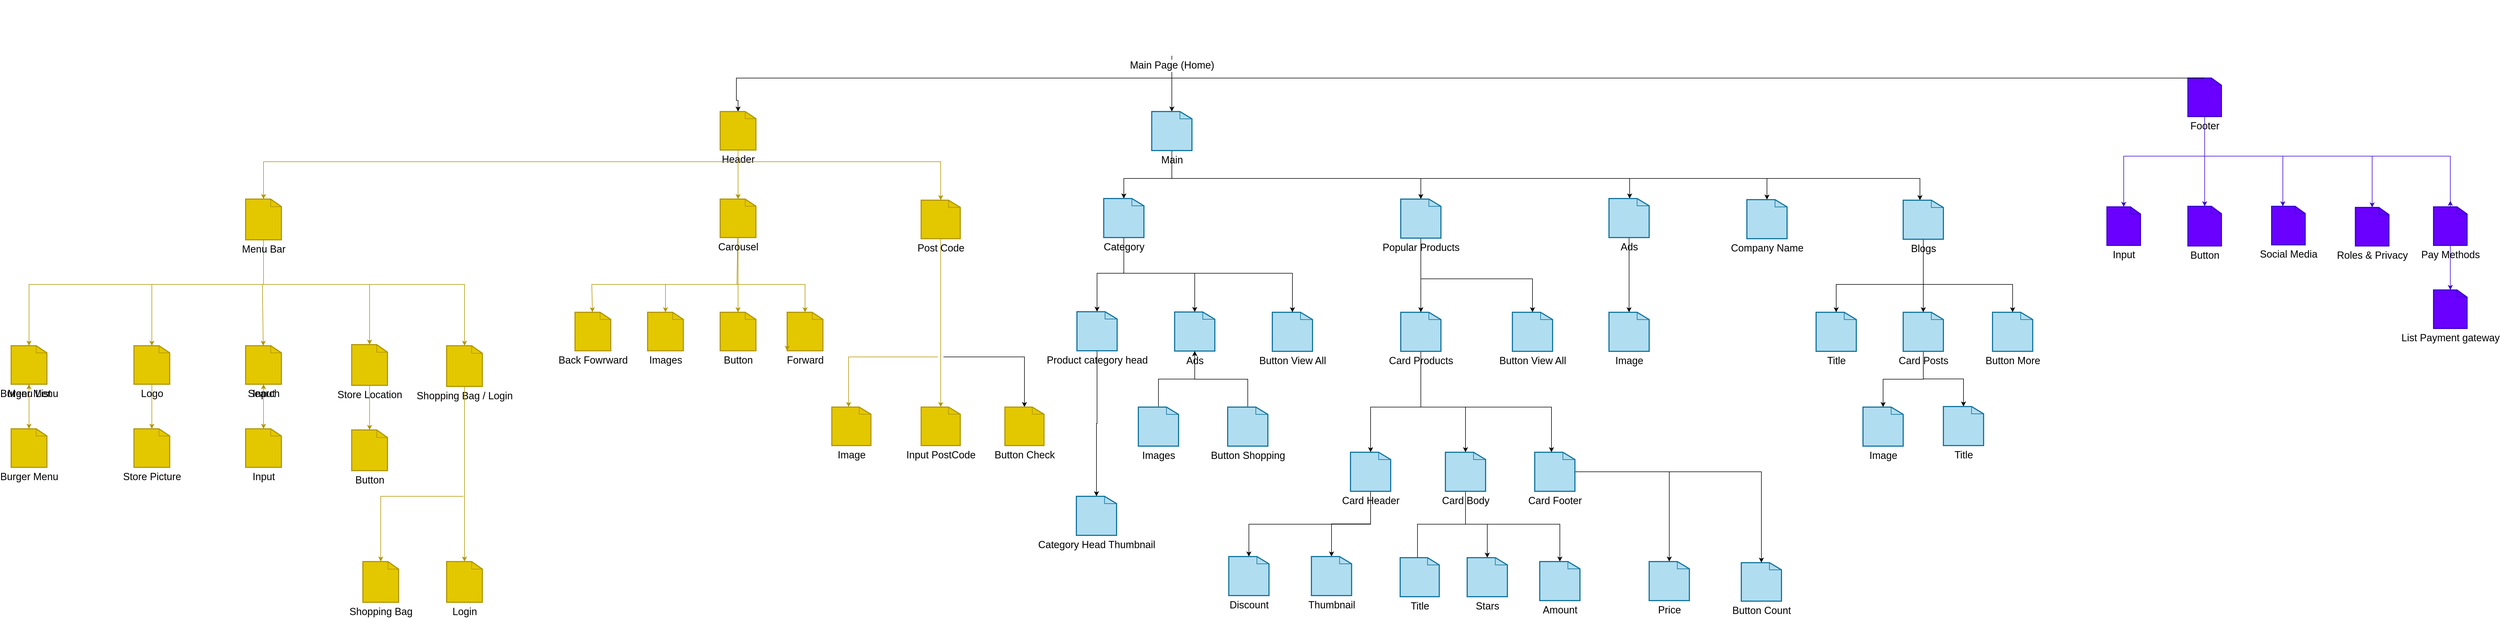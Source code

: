 <mxfile version="16.5.3" type="device"><diagram id="0yrZkCy-6MSfdoRF5wFD" name="Page-1"><mxGraphModel dx="3537" dy="2110" grid="1" gridSize="10" guides="1" tooltips="1" connect="1" arrows="1" fold="1" page="1" pageScale="1" pageWidth="850" pageHeight="1100" math="0" shadow="0"><root><mxCell id="0"/><mxCell id="1" parent="0"/><mxCell id="OJSfOn24-1l1J_j65oB--7" style="edgeStyle=orthogonalEdgeStyle;rounded=0;orthogonalLoop=1;jettySize=auto;html=1;fontSize=18;entryX=0.5;entryY=0;entryDx=0;entryDy=0;entryPerimeter=0;fontColor=#000000;" parent="1" source="OJSfOn24-1l1J_j65oB--2" target="OJSfOn24-1l1J_j65oB--8" edge="1"><mxGeometry relative="1" as="geometry"><mxPoint x="-240" y="-900" as="targetPoint"/><Array as="points"><mxPoint x="420" y="-940"/><mxPoint x="-360" y="-940"/><mxPoint x="-360" y="-900"/></Array></mxGeometry></mxCell><mxCell id="OJSfOn24-1l1J_j65oB--2" value="Main Page (Home)" style="shape=image;html=1;verticalAlign=top;verticalLabelPosition=bottom;labelBackgroundColor=#ffffff;imageAspect=0;aspect=fixed;image=https://cdn0.iconfinder.com/data/icons/google-material-design-3-0/48/ic_store_48px-128.png;fontSize=18;fontColor=#000000;" parent="1" vertex="1"><mxGeometry x="370" y="-1080" width="100" height="100" as="geometry"/></mxCell><mxCell id="OJSfOn24-1l1J_j65oB--66" value="" style="edgeStyle=none;rounded=0;orthogonalLoop=1;jettySize=auto;html=1;fontSize=18;fontColor=#000000;" parent="1" source="OJSfOn24-1l1J_j65oB--6" target="OJSfOn24-1l1J_j65oB--65" edge="1"><mxGeometry relative="1" as="geometry"><Array as="points"><mxPoint x="420" y="-760"/><mxPoint x="334" y="-760"/></Array></mxGeometry></mxCell><mxCell id="OJSfOn24-1l1J_j65oB--68" value="" style="edgeStyle=none;rounded=0;orthogonalLoop=1;jettySize=auto;html=1;fontSize=18;fontColor=#000000;" parent="1" source="OJSfOn24-1l1J_j65oB--6" target="OJSfOn24-1l1J_j65oB--67" edge="1"><mxGeometry relative="1" as="geometry"><Array as="points"><mxPoint x="420" y="-760"/><mxPoint x="536" y="-760"/><mxPoint x="616" y="-760"/><mxPoint x="866" y="-760"/></Array></mxGeometry></mxCell><mxCell id="cE_85tLMirHT_WfMtmxx-9" value="" style="edgeStyle=orthogonalEdgeStyle;rounded=0;orthogonalLoop=1;jettySize=auto;html=1;fontColor=#000000;" parent="1" source="OJSfOn24-1l1J_j65oB--6" target="cE_85tLMirHT_WfMtmxx-8" edge="1"><mxGeometry relative="1" as="geometry"><Array as="points"><mxPoint x="420" y="-760"/><mxPoint x="1240" y="-760"/></Array></mxGeometry></mxCell><mxCell id="cE_85tLMirHT_WfMtmxx-13" value="" style="edgeStyle=orthogonalEdgeStyle;rounded=0;orthogonalLoop=1;jettySize=auto;html=1;fontColor=#000000;" parent="1" source="OJSfOn24-1l1J_j65oB--6" target="cE_85tLMirHT_WfMtmxx-12" edge="1"><mxGeometry relative="1" as="geometry"><Array as="points"><mxPoint x="420" y="-760"/><mxPoint x="1486" y="-760"/></Array></mxGeometry></mxCell><mxCell id="cE_85tLMirHT_WfMtmxx-15" value="" style="edgeStyle=orthogonalEdgeStyle;rounded=0;orthogonalLoop=1;jettySize=auto;html=1;fontColor=#000000;" parent="1" source="OJSfOn24-1l1J_j65oB--6" target="cE_85tLMirHT_WfMtmxx-14" edge="1"><mxGeometry relative="1" as="geometry"><Array as="points"><mxPoint x="420" y="-760"/><mxPoint x="1760" y="-760"/></Array></mxGeometry></mxCell><mxCell id="OJSfOn24-1l1J_j65oB--6" value="Main" style="shape=mxgraph.cisco.misc.page_icon;html=1;pointerEvents=1;dashed=0;fillColor=#b1ddf0;strokeColor=#10739e;strokeWidth=2;verticalLabelPosition=bottom;verticalAlign=top;align=center;outlineConnect=0;shadow=0;fontSize=18;fontColor=#000000;" parent="1" vertex="1"><mxGeometry x="384" y="-880" width="72" height="70" as="geometry"/></mxCell><mxCell id="OJSfOn24-1l1J_j65oB--12" value="" style="edgeStyle=orthogonalEdgeStyle;rounded=0;orthogonalLoop=1;jettySize=auto;html=1;fontSize=18;fillColor=#e3c800;strokeColor=#B09500;fontColor=#000000;" parent="1" source="OJSfOn24-1l1J_j65oB--8" target="OJSfOn24-1l1J_j65oB--11" edge="1"><mxGeometry relative="1" as="geometry"/></mxCell><mxCell id="OJSfOn24-1l1J_j65oB--16" value="" style="edgeStyle=orthogonalEdgeStyle;rounded=0;orthogonalLoop=1;jettySize=auto;html=1;fontSize=18;fillColor=#e3c800;strokeColor=#B09500;fontColor=#000000;" parent="1" source="OJSfOn24-1l1J_j65oB--8" target="OJSfOn24-1l1J_j65oB--15" edge="1"><mxGeometry relative="1" as="geometry"><Array as="points"><mxPoint x="-238" y="-790"/><mxPoint x="120" y="-790"/></Array></mxGeometry></mxCell><mxCell id="OJSfOn24-1l1J_j65oB--8" value="Header" style="shape=mxgraph.cisco.misc.page_icon;html=1;pointerEvents=1;dashed=0;fillColor=#e3c800;strokeColor=#B09500;strokeWidth=2;verticalLabelPosition=bottom;verticalAlign=top;align=center;outlineConnect=0;shadow=0;fontSize=18;fontColor=#000000;" parent="1" vertex="1"><mxGeometry x="-389" y="-880" width="64" height="69" as="geometry"/></mxCell><mxCell id="cE_85tLMirHT_WfMtmxx-31" value="" style="edgeStyle=orthogonalEdgeStyle;rounded=0;orthogonalLoop=1;jettySize=auto;html=1;fillColor=#6a00ff;strokeColor=#3700CC;fontColor=#000000;" parent="1" source="OJSfOn24-1l1J_j65oB--9" target="cE_85tLMirHT_WfMtmxx-30" edge="1"><mxGeometry relative="1" as="geometry"><Array as="points"><mxPoint x="2270" y="-800"/><mxPoint x="2125" y="-800"/></Array></mxGeometry></mxCell><mxCell id="cE_85tLMirHT_WfMtmxx-34" value="" style="edgeStyle=orthogonalEdgeStyle;rounded=0;orthogonalLoop=1;jettySize=auto;html=1;fillColor=#6a00ff;strokeColor=#3700CC;fontColor=#000000;" parent="1" source="OJSfOn24-1l1J_j65oB--9" target="cE_85tLMirHT_WfMtmxx-32" edge="1"><mxGeometry relative="1" as="geometry"><Array as="points"><mxPoint x="2270" y="-740"/><mxPoint x="2270" y="-740"/></Array></mxGeometry></mxCell><mxCell id="cE_85tLMirHT_WfMtmxx-36" value="" style="edgeStyle=orthogonalEdgeStyle;rounded=0;orthogonalLoop=1;jettySize=auto;html=1;fillColor=#6a00ff;strokeColor=#3700CC;fontColor=#000000;" parent="1" source="OJSfOn24-1l1J_j65oB--9" target="cE_85tLMirHT_WfMtmxx-35" edge="1"><mxGeometry relative="1" as="geometry"><Array as="points"><mxPoint x="2270" y="-800"/><mxPoint x="2410" y="-800"/></Array></mxGeometry></mxCell><mxCell id="cE_85tLMirHT_WfMtmxx-38" value="" style="edgeStyle=orthogonalEdgeStyle;rounded=0;orthogonalLoop=1;jettySize=auto;html=1;fillColor=#6a00ff;strokeColor=#3700CC;fontColor=#000000;" parent="1" source="OJSfOn24-1l1J_j65oB--9" edge="1"><mxGeometry relative="1" as="geometry"><mxPoint x="2710" y="-720" as="targetPoint"/><Array as="points"><mxPoint x="2270" y="-800"/><mxPoint x="2710" y="-800"/><mxPoint x="2710" y="-673"/></Array></mxGeometry></mxCell><mxCell id="cE_85tLMirHT_WfMtmxx-41" value="" style="edgeStyle=orthogonalEdgeStyle;rounded=0;orthogonalLoop=1;jettySize=auto;html=1;fillColor=#6a00ff;strokeColor=#3700CC;fontColor=#000000;" parent="1" source="OJSfOn24-1l1J_j65oB--9" target="cE_85tLMirHT_WfMtmxx-40" edge="1"><mxGeometry relative="1" as="geometry"><Array as="points"><mxPoint x="2270" y="-800"/><mxPoint x="2570" y="-800"/></Array></mxGeometry></mxCell><mxCell id="OJSfOn24-1l1J_j65oB--9" value="Footer" style="shape=mxgraph.cisco.misc.page_icon;html=1;pointerEvents=1;dashed=0;fillColor=#6a00ff;strokeColor=#3700CC;strokeWidth=2;verticalLabelPosition=bottom;verticalAlign=top;align=center;outlineConnect=0;shadow=0;fontSize=18;fontColor=#000000;" parent="1" vertex="1"><mxGeometry x="2240" y="-940" width="60" height="69" as="geometry"/></mxCell><mxCell id="OJSfOn24-1l1J_j65oB--10" style="edgeStyle=orthogonalEdgeStyle;rounded=0;orthogonalLoop=1;jettySize=auto;html=1;exitX=0.5;exitY=0;exitDx=0;exitDy=0;exitPerimeter=0;fontSize=18;fontColor=#000000;" parent="1" source="OJSfOn24-1l1J_j65oB--9" target="OJSfOn24-1l1J_j65oB--6" edge="1"><mxGeometry relative="1" as="geometry"><mxPoint x="420" y="-900" as="targetPoint"/><mxPoint x="1150" y="-980" as="sourcePoint"/><Array as="points"><mxPoint x="1610" y="-940"/><mxPoint x="420" y="-940"/></Array></mxGeometry></mxCell><mxCell id="OJSfOn24-1l1J_j65oB--14" value="" style="edgeStyle=orthogonalEdgeStyle;rounded=0;orthogonalLoop=1;jettySize=auto;html=1;fontSize=18;fillColor=#e3c800;strokeColor=#B09500;fontColor=#000000;" parent="1" source="OJSfOn24-1l1J_j65oB--11" target="OJSfOn24-1l1J_j65oB--13" edge="1"><mxGeometry relative="1" as="geometry"><Array as="points"><mxPoint x="-238" y="-790"/><mxPoint x="-1088" y="-790"/></Array></mxGeometry></mxCell><mxCell id="OJSfOn24-1l1J_j65oB--50" value="" style="edgeStyle=none;rounded=0;orthogonalLoop=1;jettySize=auto;html=1;fontSize=18;fillColor=#e3c800;strokeColor=#B09500;fontColor=#000000;" parent="1" source="OJSfOn24-1l1J_j65oB--11" target="OJSfOn24-1l1J_j65oB--49" edge="1"><mxGeometry relative="1" as="geometry"><Array as="points"><mxPoint x="-357" y="-570"/><mxPoint x="-487" y="-570"/></Array></mxGeometry></mxCell><mxCell id="OJSfOn24-1l1J_j65oB--53" value="" style="edgeStyle=none;rounded=0;orthogonalLoop=1;jettySize=auto;html=1;fontSize=18;fillColor=#e3c800;strokeColor=#B09500;fontColor=#000000;" parent="1" source="OJSfOn24-1l1J_j65oB--11" target="OJSfOn24-1l1J_j65oB--52" edge="1"><mxGeometry relative="1" as="geometry"><Array as="points"><mxPoint x="-359" y="-570"/><mxPoint x="-499" y="-570"/><mxPoint x="-559" y="-570"/><mxPoint x="-619" y="-570"/></Array></mxGeometry></mxCell><mxCell id="OJSfOn24-1l1J_j65oB--55" value="" style="edgeStyle=none;rounded=0;orthogonalLoop=1;jettySize=auto;html=1;fontSize=18;fillColor=#e3c800;strokeColor=#B09500;fontColor=#000000;" parent="1" source="OJSfOn24-1l1J_j65oB--11" target="OJSfOn24-1l1J_j65oB--54" edge="1"><mxGeometry relative="1" as="geometry"/></mxCell><mxCell id="OJSfOn24-1l1J_j65oB--57" value="" style="edgeStyle=none;rounded=0;orthogonalLoop=1;jettySize=auto;html=1;fontSize=18;fillColor=#e3c800;strokeColor=#B09500;fontColor=#000000;" parent="1" source="OJSfOn24-1l1J_j65oB--11" target="OJSfOn24-1l1J_j65oB--56" edge="1"><mxGeometry relative="1" as="geometry"><Array as="points"><mxPoint x="-357" y="-570"/><mxPoint x="-237" y="-570"/></Array></mxGeometry></mxCell><mxCell id="OJSfOn24-1l1J_j65oB--11" value="Carousel" style="shape=mxgraph.cisco.misc.page_icon;html=1;pointerEvents=1;dashed=0;fillColor=#e3c800;strokeColor=#B09500;strokeWidth=2;verticalLabelPosition=bottom;verticalAlign=top;align=center;outlineConnect=0;shadow=0;fontSize=18;fontColor=#000000;" parent="1" vertex="1"><mxGeometry x="-389" y="-723" width="64" height="69" as="geometry"/></mxCell><mxCell id="OJSfOn24-1l1J_j65oB--26" value="" style="edgeStyle=orthogonalEdgeStyle;rounded=0;orthogonalLoop=1;jettySize=auto;html=1;fontSize=18;fillColor=#e3c800;strokeColor=#B09500;fontColor=#000000;" parent="1" target="OJSfOn24-1l1J_j65oB--25" edge="1"><mxGeometry relative="1" as="geometry"><mxPoint x="-1207" y="-650.0" as="sourcePoint"/><Array as="points"><mxPoint x="-1207" y="-570"/><mxPoint x="-1407" y="-570"/></Array></mxGeometry></mxCell><mxCell id="OJSfOn24-1l1J_j65oB--28" value="" style="edgeStyle=orthogonalEdgeStyle;rounded=0;orthogonalLoop=1;jettySize=auto;html=1;fontSize=18;fillColor=#e3c800;strokeColor=#B09500;fontColor=#000000;" parent="1" target="OJSfOn24-1l1J_j65oB--27" edge="1"><mxGeometry relative="1" as="geometry"><mxPoint x="-1207" y="-650.0" as="sourcePoint"/><Array as="points"><mxPoint x="-1207" y="-570"/><mxPoint x="-1627" y="-570"/></Array></mxGeometry></mxCell><mxCell id="OJSfOn24-1l1J_j65oB--32" value="" style="edgeStyle=none;rounded=0;orthogonalLoop=1;jettySize=auto;html=1;fontSize=18;fillColor=#e3c800;strokeColor=#B09500;fontColor=#000000;" parent="1" target="OJSfOn24-1l1J_j65oB--31" edge="1"><mxGeometry relative="1" as="geometry"><mxPoint x="-1207.0" y="-650.0" as="sourcePoint"/><Array as="points"><mxPoint x="-1207" y="-570"/><mxPoint x="-1017" y="-570"/></Array></mxGeometry></mxCell><mxCell id="OJSfOn24-1l1J_j65oB--34" value="" style="edgeStyle=none;rounded=0;orthogonalLoop=1;jettySize=auto;html=1;fontSize=18;fillColor=#e3c800;strokeColor=#B09500;fontColor=#000000;" parent="1" target="OJSfOn24-1l1J_j65oB--33" edge="1"><mxGeometry relative="1" as="geometry"><mxPoint x="-1207.0" y="-650.0" as="sourcePoint"/><Array as="points"><mxPoint x="-1207" y="-570"/><mxPoint x="-847" y="-570"/></Array></mxGeometry></mxCell><mxCell id="OJSfOn24-1l1J_j65oB--13" value="Menu Bar" style="shape=mxgraph.cisco.misc.page_icon;html=1;pointerEvents=1;dashed=0;fillColor=#e3c800;strokeColor=#B09500;strokeWidth=2;verticalLabelPosition=bottom;verticalAlign=top;align=center;outlineConnect=0;shadow=0;fontSize=18;fontColor=#000000;" parent="1" vertex="1"><mxGeometry x="-1239" y="-723" width="64" height="73" as="geometry"/></mxCell><mxCell id="OJSfOn24-1l1J_j65oB--60" value="" style="edgeStyle=none;rounded=0;orthogonalLoop=1;jettySize=auto;html=1;fontSize=18;fillColor=#e3c800;strokeColor=#B09500;fontColor=#000000;" parent="1" source="OJSfOn24-1l1J_j65oB--15" target="OJSfOn24-1l1J_j65oB--59" edge="1"><mxGeometry relative="1" as="geometry"/></mxCell><mxCell id="OJSfOn24-1l1J_j65oB--62" value="" style="edgeStyle=none;rounded=0;orthogonalLoop=1;jettySize=auto;html=1;fontSize=18;entryX=0.429;entryY=0;entryDx=0;entryDy=0;entryPerimeter=0;fillColor=#e3c800;strokeColor=#B09500;fontColor=#000000;" parent="1" target="OJSfOn24-1l1J_j65oB--61" edge="1"><mxGeometry relative="1" as="geometry"><mxPoint x="1" y="-440" as="sourcePoint"/><Array as="points"><mxPoint x="-159" y="-440"/></Array></mxGeometry></mxCell><mxCell id="OJSfOn24-1l1J_j65oB--64" value="" style="edgeStyle=none;rounded=0;orthogonalLoop=1;jettySize=auto;html=1;fontSize=18;fontColor=#000000;" parent="1" target="OJSfOn24-1l1J_j65oB--63" edge="1"><mxGeometry relative="1" as="geometry"><mxPoint x="11" y="-440" as="sourcePoint"/><Array as="points"><mxPoint x="156" y="-440"/></Array></mxGeometry></mxCell><mxCell id="OJSfOn24-1l1J_j65oB--15" value="Post Code" style="shape=mxgraph.cisco.misc.page_icon;html=1;pointerEvents=1;dashed=0;fillColor=#e3c800;strokeColor=#B09500;strokeWidth=2;verticalLabelPosition=bottom;verticalAlign=top;align=center;outlineConnect=0;shadow=0;fontSize=18;fontColor=#000000;" parent="1" vertex="1"><mxGeometry x="-29" y="-721" width="70" height="69" as="geometry"/></mxCell><mxCell id="OJSfOn24-1l1J_j65oB--40" value="" style="edgeStyle=none;rounded=0;orthogonalLoop=1;jettySize=auto;html=1;fontSize=18;fillColor=#e3c800;strokeColor=#B09500;fontColor=#000000;" parent="1" source="OJSfOn24-1l1J_j65oB--23" target="OJSfOn24-1l1J_j65oB--39" edge="1"><mxGeometry relative="1" as="geometry"/></mxCell><mxCell id="OJSfOn24-1l1J_j65oB--23" value="Search" style="shape=mxgraph.cisco.misc.page_icon;html=1;pointerEvents=1;dashed=0;fillColor=#e3c800;strokeColor=#B09500;strokeWidth=2;verticalLabelPosition=bottom;verticalAlign=top;align=center;outlineConnect=0;shadow=0;fontSize=18;fontColor=#000000;" parent="1" vertex="1"><mxGeometry x="-1239" y="-460" width="64" height="69" as="geometry"/></mxCell><mxCell id="OJSfOn24-1l1J_j65oB--38" value="" style="edgeStyle=none;rounded=0;orthogonalLoop=1;jettySize=auto;html=1;fontSize=18;fillColor=#e3c800;strokeColor=#B09500;fontColor=#000000;" parent="1" source="OJSfOn24-1l1J_j65oB--25" target="OJSfOn24-1l1J_j65oB--37" edge="1"><mxGeometry relative="1" as="geometry"/></mxCell><mxCell id="OJSfOn24-1l1J_j65oB--25" value="Logo" style="shape=mxgraph.cisco.misc.page_icon;html=1;pointerEvents=1;dashed=0;fillColor=#e3c800;strokeColor=#B09500;strokeWidth=2;verticalLabelPosition=bottom;verticalAlign=top;align=center;outlineConnect=0;shadow=0;fontSize=18;fontColor=#000000;" parent="1" vertex="1"><mxGeometry x="-1439" y="-460" width="64" height="69" as="geometry"/></mxCell><mxCell id="OJSfOn24-1l1J_j65oB--36" value="" style="edgeStyle=none;rounded=0;orthogonalLoop=1;jettySize=auto;html=1;fontSize=18;fillColor=#e3c800;strokeColor=#B09500;fontColor=#000000;" parent="1" source="OJSfOn24-1l1J_j65oB--27" target="OJSfOn24-1l1J_j65oB--35" edge="1"><mxGeometry relative="1" as="geometry"/></mxCell><mxCell id="OJSfOn24-1l1J_j65oB--27" value="Menu List" style="shape=mxgraph.cisco.misc.page_icon;html=1;pointerEvents=1;dashed=0;fillColor=#e3c800;strokeColor=#B09500;strokeWidth=2;verticalLabelPosition=bottom;verticalAlign=top;align=center;outlineConnect=0;shadow=0;fontSize=18;fontColor=#000000;" parent="1" vertex="1"><mxGeometry x="-1659" y="-460" width="64" height="69" as="geometry"/></mxCell><mxCell id="OJSfOn24-1l1J_j65oB--29" value="" style="endArrow=classic;html=1;rounded=0;fontSize=18;fillColor=#e3c800;strokeColor=#B09500;fontColor=#000000;" parent="1" target="OJSfOn24-1l1J_j65oB--23" edge="1"><mxGeometry width="50" height="50" relative="1" as="geometry"><mxPoint x="-1209" y="-570" as="sourcePoint"/><mxPoint x="-1159" y="-620" as="targetPoint"/></mxGeometry></mxCell><mxCell id="OJSfOn24-1l1J_j65oB--42" value="" style="edgeStyle=none;rounded=0;orthogonalLoop=1;jettySize=auto;html=1;fontSize=18;fillColor=#e3c800;strokeColor=#B09500;fontColor=#000000;" parent="1" source="OJSfOn24-1l1J_j65oB--31" target="OJSfOn24-1l1J_j65oB--41" edge="1"><mxGeometry relative="1" as="geometry"/></mxCell><mxCell id="OJSfOn24-1l1J_j65oB--31" value="Store Location" style="shape=mxgraph.cisco.misc.page_icon;html=1;pointerEvents=1;dashed=0;fillColor=#e3c800;strokeColor=#B09500;strokeWidth=2;verticalLabelPosition=bottom;verticalAlign=top;align=center;outlineConnect=0;shadow=0;fontSize=18;fontColor=#000000;" parent="1" vertex="1"><mxGeometry x="-1049" y="-462" width="64" height="73" as="geometry"/></mxCell><mxCell id="OJSfOn24-1l1J_j65oB--33" value="Shopping Bag / Login" style="shape=mxgraph.cisco.misc.page_icon;html=1;pointerEvents=1;dashed=0;fillColor=#e3c800;strokeColor=#B09500;strokeWidth=2;verticalLabelPosition=bottom;verticalAlign=top;align=center;outlineConnect=0;shadow=0;fontSize=18;fontColor=#000000;" parent="1" vertex="1"><mxGeometry x="-879" y="-460" width="64" height="73" as="geometry"/></mxCell><mxCell id="cE_85tLMirHT_WfMtmxx-45" value="" style="edgeStyle=orthogonalEdgeStyle;rounded=0;orthogonalLoop=1;jettySize=auto;html=1;fillColor=#e3c800;strokeColor=#B09500;fontColor=#000000;" parent="1" source="OJSfOn24-1l1J_j65oB--35" target="cE_85tLMirHT_WfMtmxx-44" edge="1"><mxGeometry relative="1" as="geometry"/></mxCell><mxCell id="OJSfOn24-1l1J_j65oB--35" value="Burger Menu" style="shape=mxgraph.cisco.misc.page_icon;html=1;pointerEvents=1;dashed=0;fillColor=#e3c800;strokeColor=#B09500;strokeWidth=2;verticalLabelPosition=bottom;verticalAlign=top;align=center;outlineConnect=0;shadow=0;fontSize=18;fontColor=#000000;" parent="1" vertex="1"><mxGeometry x="-1659" y="-311" width="64" height="69" as="geometry"/></mxCell><mxCell id="OJSfOn24-1l1J_j65oB--37" value="Store Picture" style="shape=mxgraph.cisco.misc.page_icon;html=1;pointerEvents=1;dashed=0;fillColor=#e3c800;strokeColor=#B09500;strokeWidth=2;verticalLabelPosition=bottom;verticalAlign=top;align=center;outlineConnect=0;shadow=0;fontSize=18;fontColor=#000000;" parent="1" vertex="1"><mxGeometry x="-1439" y="-311" width="64" height="69" as="geometry"/></mxCell><mxCell id="cE_85tLMirHT_WfMtmxx-47" value="" style="edgeStyle=orthogonalEdgeStyle;rounded=0;orthogonalLoop=1;jettySize=auto;html=1;fillColor=#e3c800;strokeColor=#B09500;fontColor=#000000;" parent="1" source="OJSfOn24-1l1J_j65oB--39" target="cE_85tLMirHT_WfMtmxx-46" edge="1"><mxGeometry relative="1" as="geometry"/></mxCell><mxCell id="OJSfOn24-1l1J_j65oB--39" value="Input" style="shape=mxgraph.cisco.misc.page_icon;html=1;pointerEvents=1;dashed=0;fillColor=#e3c800;strokeColor=#B09500;strokeWidth=2;verticalLabelPosition=bottom;verticalAlign=top;align=center;outlineConnect=0;shadow=0;fontSize=18;fontColor=#000000;" parent="1" vertex="1"><mxGeometry x="-1239" y="-311" width="64" height="69" as="geometry"/></mxCell><mxCell id="OJSfOn24-1l1J_j65oB--41" value="Button" style="shape=mxgraph.cisco.misc.page_icon;html=1;pointerEvents=1;dashed=0;fillColor=#e3c800;strokeColor=#B09500;strokeWidth=2;verticalLabelPosition=bottom;verticalAlign=top;align=center;outlineConnect=0;shadow=0;fontSize=18;fontColor=#000000;" parent="1" vertex="1"><mxGeometry x="-1049" y="-309" width="64" height="73" as="geometry"/></mxCell><mxCell id="OJSfOn24-1l1J_j65oB--43" value="Login" style="shape=mxgraph.cisco.misc.page_icon;html=1;pointerEvents=1;dashed=0;fillColor=#e3c800;strokeColor=#B09500;strokeWidth=2;verticalLabelPosition=bottom;verticalAlign=top;align=center;outlineConnect=0;shadow=0;fontSize=18;fontColor=#000000;" parent="1" vertex="1"><mxGeometry x="-879" y="-73" width="64" height="73" as="geometry"/></mxCell><mxCell id="OJSfOn24-1l1J_j65oB--45" value="Shopping Bag" style="shape=mxgraph.cisco.misc.page_icon;html=1;pointerEvents=1;dashed=0;fillColor=#e3c800;strokeColor=#B09500;strokeWidth=2;verticalLabelPosition=bottom;verticalAlign=top;align=center;outlineConnect=0;shadow=0;fontSize=18;fontColor=#000000;" parent="1" vertex="1"><mxGeometry x="-1029" y="-73" width="64" height="73" as="geometry"/></mxCell><mxCell id="OJSfOn24-1l1J_j65oB--47" value="" style="endArrow=classic;html=1;rounded=0;entryX=0.5;entryY=0;entryDx=0;entryDy=0;entryPerimeter=0;fontSize=18;fillColor=#e3c800;strokeColor=#B09500;fontColor=#000000;" parent="1" target="OJSfOn24-1l1J_j65oB--45" edge="1"><mxGeometry width="50" height="50" relative="1" as="geometry"><mxPoint x="-849" y="-190" as="sourcePoint"/><mxPoint x="-799" y="-286" as="targetPoint"/><Array as="points"><mxPoint x="-919" y="-190"/><mxPoint x="-997" y="-190"/></Array></mxGeometry></mxCell><mxCell id="OJSfOn24-1l1J_j65oB--48" value="" style="endArrow=classic;html=1;rounded=0;exitX=0.5;exitY=1;exitDx=0;exitDy=0;exitPerimeter=0;entryX=0.5;entryY=0;entryDx=0;entryDy=0;entryPerimeter=0;fontSize=18;fillColor=#e3c800;strokeColor=#B09500;fontColor=#000000;" parent="1" source="OJSfOn24-1l1J_j65oB--33" target="OJSfOn24-1l1J_j65oB--43" edge="1"><mxGeometry width="50" height="50" relative="1" as="geometry"><mxPoint x="-849" y="-236" as="sourcePoint"/><mxPoint x="-849" y="-160" as="targetPoint"/></mxGeometry></mxCell><mxCell id="OJSfOn24-1l1J_j65oB--49" value="Images" style="shape=mxgraph.cisco.misc.page_icon;html=1;pointerEvents=1;dashed=0;fillColor=#e3c800;strokeColor=#B09500;strokeWidth=2;verticalLabelPosition=bottom;verticalAlign=top;align=center;outlineConnect=0;shadow=0;fontSize=18;fontColor=#000000;" parent="1" vertex="1"><mxGeometry x="-519" y="-520" width="64" height="69" as="geometry"/></mxCell><mxCell id="OJSfOn24-1l1J_j65oB--51" style="edgeStyle=none;rounded=0;orthogonalLoop=1;jettySize=auto;html=1;exitX=0.5;exitY=1;exitDx=0;exitDy=0;exitPerimeter=0;fontSize=18;fillColor=#e3c800;strokeColor=#B09500;fontColor=#000000;" parent="1" source="OJSfOn24-1l1J_j65oB--13" target="OJSfOn24-1l1J_j65oB--13" edge="1"><mxGeometry relative="1" as="geometry"/></mxCell><mxCell id="OJSfOn24-1l1J_j65oB--52" value="Back Fowrward" style="shape=mxgraph.cisco.misc.page_icon;html=1;pointerEvents=1;dashed=0;fillColor=#e3c800;strokeColor=#B09500;strokeWidth=2;verticalLabelPosition=bottom;verticalAlign=top;align=center;outlineConnect=0;shadow=0;fontSize=18;fontColor=#000000;" parent="1" vertex="1"><mxGeometry x="-649" y="-520" width="64" height="69" as="geometry"/></mxCell><mxCell id="OJSfOn24-1l1J_j65oB--54" value="Button" style="shape=mxgraph.cisco.misc.page_icon;html=1;pointerEvents=1;dashed=0;fillColor=#e3c800;strokeColor=#B09500;strokeWidth=2;verticalLabelPosition=bottom;verticalAlign=top;align=center;outlineConnect=0;shadow=0;fontSize=18;fontColor=#000000;" parent="1" vertex="1"><mxGeometry x="-389" y="-520" width="64" height="69" as="geometry"/></mxCell><mxCell id="OJSfOn24-1l1J_j65oB--56" value="Forward" style="shape=mxgraph.cisco.misc.page_icon;html=1;pointerEvents=1;dashed=0;fillColor=#e3c800;strokeColor=#B09500;strokeWidth=2;verticalLabelPosition=bottom;verticalAlign=top;align=center;outlineConnect=0;shadow=0;fontSize=18;fontColor=#000000;" parent="1" vertex="1"><mxGeometry x="-269" y="-520" width="64" height="69" as="geometry"/></mxCell><mxCell id="OJSfOn24-1l1J_j65oB--58" style="edgeStyle=none;rounded=0;orthogonalLoop=1;jettySize=auto;html=1;exitX=0;exitY=0.5;exitDx=0;exitDy=0;exitPerimeter=0;entryX=0;entryY=1;entryDx=0;entryDy=0;entryPerimeter=0;fontSize=18;fillColor=#e3c800;strokeColor=#B09500;fontColor=#000000;" parent="1" source="OJSfOn24-1l1J_j65oB--56" target="OJSfOn24-1l1J_j65oB--56" edge="1"><mxGeometry relative="1" as="geometry"/></mxCell><mxCell id="OJSfOn24-1l1J_j65oB--59" value="Input PostCode" style="shape=mxgraph.cisco.misc.page_icon;html=1;pointerEvents=1;dashed=0;fillColor=#e3c800;strokeColor=#B09500;strokeWidth=2;verticalLabelPosition=bottom;verticalAlign=top;align=center;outlineConnect=0;shadow=0;fontSize=18;fontColor=#000000;" parent="1" vertex="1"><mxGeometry x="-29" y="-350" width="70" height="69" as="geometry"/></mxCell><mxCell id="OJSfOn24-1l1J_j65oB--61" value="Image" style="shape=mxgraph.cisco.misc.page_icon;html=1;pointerEvents=1;dashed=0;fillColor=#e3c800;strokeColor=#B09500;strokeWidth=2;verticalLabelPosition=bottom;verticalAlign=top;align=center;outlineConnect=0;shadow=0;fontSize=18;fontColor=#000000;" parent="1" vertex="1"><mxGeometry x="-189" y="-350" width="70" height="69" as="geometry"/></mxCell><mxCell id="OJSfOn24-1l1J_j65oB--63" value="Button Check" style="shape=mxgraph.cisco.misc.page_icon;html=1;pointerEvents=1;dashed=0;fillColor=#e3c800;strokeColor=#B09500;strokeWidth=2;verticalLabelPosition=bottom;verticalAlign=top;align=center;outlineConnect=0;shadow=0;fontSize=18;fontColor=#000000;" parent="1" vertex="1"><mxGeometry x="121" y="-350" width="70" height="69" as="geometry"/></mxCell><mxCell id="OJSfOn24-1l1J_j65oB--70" value="" style="edgeStyle=none;rounded=0;orthogonalLoop=1;jettySize=auto;html=1;fontSize=18;fontColor=#000000;" parent="1" source="OJSfOn24-1l1J_j65oB--65" target="OJSfOn24-1l1J_j65oB--69" edge="1"><mxGeometry relative="1" as="geometry"><Array as="points"><mxPoint x="334" y="-590"/><mxPoint x="286" y="-590"/></Array></mxGeometry></mxCell><mxCell id="OJSfOn24-1l1J_j65oB--72" value="" style="edgeStyle=none;rounded=0;orthogonalLoop=1;jettySize=auto;html=1;fontSize=18;fontColor=#000000;" parent="1" source="OJSfOn24-1l1J_j65oB--65" target="OJSfOn24-1l1J_j65oB--71" edge="1"><mxGeometry relative="1" as="geometry"><Array as="points"><mxPoint x="334" y="-590"/><mxPoint x="461" y="-590"/></Array></mxGeometry></mxCell><mxCell id="TVclNL_YOTc3PhRkMkq6-7" value="" style="edgeStyle=orthogonalEdgeStyle;rounded=0;orthogonalLoop=1;jettySize=auto;html=1;fontColor=#000000;" parent="1" source="OJSfOn24-1l1J_j65oB--65" target="TVclNL_YOTc3PhRkMkq6-6" edge="1"><mxGeometry relative="1" as="geometry"><Array as="points"><mxPoint x="334" y="-590"/><mxPoint x="636" y="-590"/></Array></mxGeometry></mxCell><mxCell id="OJSfOn24-1l1J_j65oB--65" value="Category" style="shape=mxgraph.cisco.misc.page_icon;html=1;pointerEvents=1;dashed=0;fillColor=#b1ddf0;strokeColor=#10739e;strokeWidth=2;verticalLabelPosition=bottom;verticalAlign=top;align=center;outlineConnect=0;shadow=0;fontSize=18;fontColor=#000000;" parent="1" vertex="1"><mxGeometry x="298" y="-724" width="72" height="70" as="geometry"/></mxCell><mxCell id="TVclNL_YOTc3PhRkMkq6-9" value="" style="edgeStyle=orthogonalEdgeStyle;rounded=0;orthogonalLoop=1;jettySize=auto;html=1;fontColor=#000000;" parent="1" source="OJSfOn24-1l1J_j65oB--67" target="TVclNL_YOTc3PhRkMkq6-8" edge="1"><mxGeometry relative="1" as="geometry"/></mxCell><mxCell id="TVclNL_YOTc3PhRkMkq6-12" value="" style="edgeStyle=orthogonalEdgeStyle;rounded=0;orthogonalLoop=1;jettySize=auto;html=1;fontColor=#000000;" parent="1" source="OJSfOn24-1l1J_j65oB--67" target="TVclNL_YOTc3PhRkMkq6-11" edge="1"><mxGeometry relative="1" as="geometry"><Array as="points"><mxPoint x="866" y="-580"/><mxPoint x="1066" y="-580"/></Array></mxGeometry></mxCell><mxCell id="OJSfOn24-1l1J_j65oB--67" value="Popular Products" style="shape=mxgraph.cisco.misc.page_icon;html=1;pointerEvents=1;dashed=0;fillColor=#b1ddf0;strokeColor=#10739e;strokeWidth=2;verticalLabelPosition=bottom;verticalAlign=top;align=center;outlineConnect=0;shadow=0;fontSize=18;fontColor=#000000;" parent="1" vertex="1"><mxGeometry x="830" y="-723" width="72" height="70" as="geometry"/></mxCell><mxCell id="TVclNL_YOTc3PhRkMkq6-5" value="" style="edgeStyle=orthogonalEdgeStyle;rounded=0;orthogonalLoop=1;jettySize=auto;html=1;fontColor=#000000;" parent="1" source="OJSfOn24-1l1J_j65oB--69" target="TVclNL_YOTc3PhRkMkq6-4" edge="1"><mxGeometry relative="1" as="geometry"/></mxCell><mxCell id="OJSfOn24-1l1J_j65oB--69" value="Product category head" style="shape=mxgraph.cisco.misc.page_icon;html=1;pointerEvents=1;dashed=0;fillColor=#b1ddf0;strokeColor=#10739e;strokeWidth=2;verticalLabelPosition=bottom;verticalAlign=top;align=center;outlineConnect=0;shadow=0;fontSize=18;fontColor=#000000;" parent="1" vertex="1"><mxGeometry x="250" y="-521" width="72" height="70" as="geometry"/></mxCell><mxCell id="OJSfOn24-1l1J_j65oB--71" value="Ads" style="shape=mxgraph.cisco.misc.page_icon;html=1;pointerEvents=1;dashed=0;fillColor=#b1ddf0;strokeColor=#10739e;strokeWidth=2;verticalLabelPosition=bottom;verticalAlign=top;align=center;outlineConnect=0;shadow=0;fontSize=18;fontColor=#000000;" parent="1" vertex="1"><mxGeometry x="425" y="-520.5" width="72" height="70" as="geometry"/></mxCell><mxCell id="TVclNL_YOTc3PhRkMkq6-2" value="" style="edgeStyle=orthogonalEdgeStyle;rounded=0;orthogonalLoop=1;jettySize=auto;html=1;fontColor=#000000;" parent="1" source="OJSfOn24-1l1J_j65oB--73" target="OJSfOn24-1l1J_j65oB--71" edge="1"><mxGeometry relative="1" as="geometry"/></mxCell><mxCell id="OJSfOn24-1l1J_j65oB--73" value="Images" style="shape=mxgraph.cisco.misc.page_icon;html=1;pointerEvents=1;dashed=0;fillColor=#b1ddf0;strokeColor=#10739e;strokeWidth=2;verticalLabelPosition=bottom;verticalAlign=top;align=center;outlineConnect=0;shadow=0;fontSize=18;fontColor=#000000;" parent="1" vertex="1"><mxGeometry x="360" y="-350" width="72" height="70" as="geometry"/></mxCell><mxCell id="TVclNL_YOTc3PhRkMkq6-3" style="edgeStyle=orthogonalEdgeStyle;rounded=0;orthogonalLoop=1;jettySize=auto;html=1;fontColor=#000000;" parent="1" source="OJSfOn24-1l1J_j65oB--77" target="OJSfOn24-1l1J_j65oB--71" edge="1"><mxGeometry relative="1" as="geometry"><Array as="points"><mxPoint x="556" y="-400"/><mxPoint x="461" y="-400"/></Array></mxGeometry></mxCell><mxCell id="OJSfOn24-1l1J_j65oB--77" value="Button Shopping" style="shape=mxgraph.cisco.misc.page_icon;html=1;pointerEvents=1;dashed=0;fillColor=#b1ddf0;strokeColor=#10739e;strokeWidth=2;verticalLabelPosition=bottom;verticalAlign=top;align=center;outlineConnect=0;shadow=0;fontSize=18;fontColor=#000000;" parent="1" vertex="1"><mxGeometry x="520" y="-350" width="72" height="70" as="geometry"/></mxCell><mxCell id="TVclNL_YOTc3PhRkMkq6-4" value="Category Head Thumbnail" style="shape=mxgraph.cisco.misc.page_icon;html=1;pointerEvents=1;dashed=0;fillColor=#b1ddf0;strokeColor=#10739e;strokeWidth=2;verticalLabelPosition=bottom;verticalAlign=top;align=center;outlineConnect=0;shadow=0;fontSize=18;fontColor=#000000;" parent="1" vertex="1"><mxGeometry x="249" y="-190" width="72" height="70" as="geometry"/></mxCell><mxCell id="TVclNL_YOTc3PhRkMkq6-6" value="Button View All" style="shape=mxgraph.cisco.misc.page_icon;html=1;pointerEvents=1;dashed=0;fillColor=#b1ddf0;strokeColor=#10739e;strokeWidth=2;verticalLabelPosition=bottom;verticalAlign=top;align=center;outlineConnect=0;shadow=0;fontSize=18;fontColor=#000000;" parent="1" vertex="1"><mxGeometry x="600" y="-520" width="72" height="70" as="geometry"/></mxCell><mxCell id="TVclNL_YOTc3PhRkMkq6-14" value="" style="edgeStyle=orthogonalEdgeStyle;rounded=0;orthogonalLoop=1;jettySize=auto;html=1;fontColor=#000000;" parent="1" source="TVclNL_YOTc3PhRkMkq6-8" target="TVclNL_YOTc3PhRkMkq6-13" edge="1"><mxGeometry relative="1" as="geometry"><Array as="points"><mxPoint x="866" y="-350"/><mxPoint x="776" y="-350"/></Array></mxGeometry></mxCell><mxCell id="TVclNL_YOTc3PhRkMkq6-16" value="" style="edgeStyle=orthogonalEdgeStyle;rounded=0;orthogonalLoop=1;jettySize=auto;html=1;fontColor=#000000;" parent="1" source="TVclNL_YOTc3PhRkMkq6-8" target="TVclNL_YOTc3PhRkMkq6-15" edge="1"><mxGeometry relative="1" as="geometry"><Array as="points"><mxPoint x="866" y="-350"/><mxPoint x="946" y="-350"/></Array></mxGeometry></mxCell><mxCell id="TVclNL_YOTc3PhRkMkq6-18" value="" style="edgeStyle=orthogonalEdgeStyle;rounded=0;orthogonalLoop=1;jettySize=auto;html=1;fontColor=#000000;" parent="1" source="TVclNL_YOTc3PhRkMkq6-8" target="TVclNL_YOTc3PhRkMkq6-17" edge="1"><mxGeometry relative="1" as="geometry"><Array as="points"><mxPoint x="866" y="-350"/><mxPoint x="1100" y="-350"/></Array></mxGeometry></mxCell><mxCell id="TVclNL_YOTc3PhRkMkq6-8" value="Card Products" style="shape=mxgraph.cisco.misc.page_icon;html=1;pointerEvents=1;dashed=0;fillColor=#b1ddf0;strokeColor=#10739e;strokeWidth=2;verticalLabelPosition=bottom;verticalAlign=top;align=center;outlineConnect=0;shadow=0;fontSize=18;fontColor=#000000;" parent="1" vertex="1"><mxGeometry x="830" y="-520" width="72" height="70" as="geometry"/></mxCell><mxCell id="TVclNL_YOTc3PhRkMkq6-11" value="Button View All" style="shape=mxgraph.cisco.misc.page_icon;html=1;pointerEvents=1;dashed=0;fillColor=#b1ddf0;strokeColor=#10739e;strokeWidth=2;verticalLabelPosition=bottom;verticalAlign=top;align=center;outlineConnect=0;shadow=0;fontSize=18;fontColor=#000000;" parent="1" vertex="1"><mxGeometry x="1030" y="-520" width="72" height="70" as="geometry"/></mxCell><mxCell id="TVclNL_YOTc3PhRkMkq6-20" value="" style="edgeStyle=orthogonalEdgeStyle;rounded=0;orthogonalLoop=1;jettySize=auto;html=1;fontColor=#000000;" parent="1" source="TVclNL_YOTc3PhRkMkq6-13" target="TVclNL_YOTc3PhRkMkq6-19" edge="1"><mxGeometry relative="1" as="geometry"><Array as="points"><mxPoint x="776" y="-140"/><mxPoint x="558" y="-140"/></Array></mxGeometry></mxCell><mxCell id="TVclNL_YOTc3PhRkMkq6-22" value="" style="edgeStyle=orthogonalEdgeStyle;rounded=0;orthogonalLoop=1;jettySize=auto;html=1;fontColor=#000000;" parent="1" source="TVclNL_YOTc3PhRkMkq6-13" target="TVclNL_YOTc3PhRkMkq6-21" edge="1"><mxGeometry relative="1" as="geometry"/></mxCell><mxCell id="TVclNL_YOTc3PhRkMkq6-13" value="Card Header" style="shape=mxgraph.cisco.misc.page_icon;html=1;pointerEvents=1;dashed=0;fillColor=#b1ddf0;strokeColor=#10739e;strokeWidth=2;verticalLabelPosition=bottom;verticalAlign=top;align=center;outlineConnect=0;shadow=0;fontSize=18;fontColor=#000000;" parent="1" vertex="1"><mxGeometry x="740" y="-269" width="72" height="70" as="geometry"/></mxCell><mxCell id="TVclNL_YOTc3PhRkMkq6-29" value="" style="edgeStyle=orthogonalEdgeStyle;rounded=0;orthogonalLoop=1;jettySize=auto;html=1;fontColor=#000000;" parent="1" source="TVclNL_YOTc3PhRkMkq6-15" target="TVclNL_YOTc3PhRkMkq6-28" edge="1"><mxGeometry relative="1" as="geometry"><Array as="points"><mxPoint x="946" y="-140"/><mxPoint x="985" y="-140"/></Array></mxGeometry></mxCell><mxCell id="TVclNL_YOTc3PhRkMkq6-31" value="" style="edgeStyle=orthogonalEdgeStyle;rounded=0;orthogonalLoop=1;jettySize=auto;html=1;exitX=0.3;exitY=0;exitDx=0;exitDy=0;exitPerimeter=0;fontColor=#000000;" parent="1" source="TVclNL_YOTc3PhRkMkq6-23" target="TVclNL_YOTc3PhRkMkq6-30" edge="1"><mxGeometry relative="1" as="geometry"><Array as="points"><mxPoint x="860" y="-80"/><mxPoint x="860" y="-140"/><mxPoint x="1115" y="-140"/></Array><mxPoint x="860" y="-180" as="sourcePoint"/></mxGeometry></mxCell><mxCell id="TVclNL_YOTc3PhRkMkq6-15" value="Card Body" style="shape=mxgraph.cisco.misc.page_icon;html=1;pointerEvents=1;dashed=0;fillColor=#b1ddf0;strokeColor=#10739e;strokeWidth=2;verticalLabelPosition=bottom;verticalAlign=top;align=center;outlineConnect=0;shadow=0;fontSize=18;fontColor=#000000;" parent="1" vertex="1"><mxGeometry x="910" y="-269" width="72" height="70" as="geometry"/></mxCell><mxCell id="cE_85tLMirHT_WfMtmxx-2" value="" style="edgeStyle=orthogonalEdgeStyle;rounded=0;orthogonalLoop=1;jettySize=auto;html=1;fontColor=#000000;" parent="1" source="TVclNL_YOTc3PhRkMkq6-17" target="cE_85tLMirHT_WfMtmxx-1" edge="1"><mxGeometry relative="1" as="geometry"/></mxCell><mxCell id="cE_85tLMirHT_WfMtmxx-4" value="" style="edgeStyle=orthogonalEdgeStyle;rounded=0;orthogonalLoop=1;jettySize=auto;html=1;fontColor=#000000;" parent="1" source="TVclNL_YOTc3PhRkMkq6-17" target="cE_85tLMirHT_WfMtmxx-3" edge="1"><mxGeometry relative="1" as="geometry"/></mxCell><mxCell id="TVclNL_YOTc3PhRkMkq6-17" value="Card Footer" style="shape=mxgraph.cisco.misc.page_icon;html=1;pointerEvents=1;dashed=0;fillColor=#b1ddf0;strokeColor=#10739e;strokeWidth=2;verticalLabelPosition=bottom;verticalAlign=top;align=center;outlineConnect=0;shadow=0;fontSize=18;fontColor=#000000;" parent="1" vertex="1"><mxGeometry x="1070" y="-269" width="72" height="70" as="geometry"/></mxCell><mxCell id="TVclNL_YOTc3PhRkMkq6-19" value="Discount" style="shape=mxgraph.cisco.misc.page_icon;html=1;pointerEvents=1;dashed=0;fillColor=#b1ddf0;strokeColor=#10739e;strokeWidth=2;verticalLabelPosition=bottom;verticalAlign=top;align=center;outlineConnect=0;shadow=0;fontSize=18;fontColor=#000000;" parent="1" vertex="1"><mxGeometry x="522" y="-82" width="72" height="70" as="geometry"/></mxCell><mxCell id="TVclNL_YOTc3PhRkMkq6-21" value="Thumbnail" style="shape=mxgraph.cisco.misc.page_icon;html=1;pointerEvents=1;dashed=0;fillColor=#b1ddf0;strokeColor=#10739e;strokeWidth=2;verticalLabelPosition=bottom;verticalAlign=top;align=center;outlineConnect=0;shadow=0;fontSize=18;fontColor=#000000;" parent="1" vertex="1"><mxGeometry x="670" y="-82" width="72" height="70" as="geometry"/></mxCell><mxCell id="TVclNL_YOTc3PhRkMkq6-23" value="Title" style="shape=mxgraph.cisco.misc.page_icon;html=1;pointerEvents=1;dashed=0;fillColor=#b1ddf0;strokeColor=#10739e;strokeWidth=2;verticalLabelPosition=bottom;verticalAlign=top;align=center;outlineConnect=0;shadow=0;fontSize=18;fontColor=#000000;" parent="1" vertex="1"><mxGeometry x="829" y="-80" width="70" height="70" as="geometry"/></mxCell><mxCell id="TVclNL_YOTc3PhRkMkq6-28" value="Stars" style="shape=mxgraph.cisco.misc.page_icon;html=1;pointerEvents=1;dashed=0;fillColor=#b1ddf0;strokeColor=#10739e;strokeWidth=2;verticalLabelPosition=bottom;verticalAlign=top;align=center;outlineConnect=0;shadow=0;fontSize=18;fontColor=#000000;" parent="1" vertex="1"><mxGeometry x="949" y="-80" width="72" height="70" as="geometry"/></mxCell><mxCell id="TVclNL_YOTc3PhRkMkq6-30" value="Amount" style="shape=mxgraph.cisco.misc.page_icon;html=1;pointerEvents=1;dashed=0;fillColor=#b1ddf0;strokeColor=#10739e;strokeWidth=2;verticalLabelPosition=bottom;verticalAlign=top;align=center;outlineConnect=0;shadow=0;fontSize=18;fontColor=#000000;" parent="1" vertex="1"><mxGeometry x="1079" y="-73" width="72" height="70" as="geometry"/></mxCell><mxCell id="cE_85tLMirHT_WfMtmxx-1" value="Price" style="shape=mxgraph.cisco.misc.page_icon;html=1;pointerEvents=1;dashed=0;fillColor=#b1ddf0;strokeColor=#10739e;strokeWidth=2;verticalLabelPosition=bottom;verticalAlign=top;align=center;outlineConnect=0;shadow=0;fontSize=18;fontColor=#000000;" parent="1" vertex="1"><mxGeometry x="1275" y="-73" width="72" height="70" as="geometry"/></mxCell><mxCell id="cE_85tLMirHT_WfMtmxx-3" value="Button Count" style="shape=mxgraph.cisco.misc.page_icon;html=1;pointerEvents=1;dashed=0;fillColor=#b1ddf0;strokeColor=#10739e;strokeWidth=2;verticalLabelPosition=bottom;verticalAlign=top;align=center;outlineConnect=0;shadow=0;fontSize=18;fontColor=#000000;" parent="1" vertex="1"><mxGeometry x="1440" y="-71" width="72" height="69" as="geometry"/></mxCell><mxCell id="cE_85tLMirHT_WfMtmxx-11" value="" style="edgeStyle=orthogonalEdgeStyle;rounded=0;orthogonalLoop=1;jettySize=auto;html=1;fontColor=#000000;" parent="1" source="cE_85tLMirHT_WfMtmxx-8" target="cE_85tLMirHT_WfMtmxx-10" edge="1"><mxGeometry relative="1" as="geometry"/></mxCell><mxCell id="cE_85tLMirHT_WfMtmxx-8" value="Ads" style="shape=mxgraph.cisco.misc.page_icon;html=1;pointerEvents=1;dashed=0;fillColor=#b1ddf0;strokeColor=#10739e;strokeWidth=2;verticalLabelPosition=bottom;verticalAlign=top;align=center;outlineConnect=0;shadow=0;fontSize=18;fontColor=#000000;" parent="1" vertex="1"><mxGeometry x="1203" y="-724" width="72" height="70" as="geometry"/></mxCell><mxCell id="cE_85tLMirHT_WfMtmxx-10" value="Image" style="shape=mxgraph.cisco.misc.page_icon;html=1;pointerEvents=1;dashed=0;fillColor=#b1ddf0;strokeColor=#10739e;strokeWidth=2;verticalLabelPosition=bottom;verticalAlign=top;align=center;outlineConnect=0;shadow=0;fontSize=18;fontColor=#000000;" parent="1" vertex="1"><mxGeometry x="1203" y="-520" width="72" height="70" as="geometry"/></mxCell><mxCell id="cE_85tLMirHT_WfMtmxx-12" value="Company Name" style="shape=mxgraph.cisco.misc.page_icon;html=1;pointerEvents=1;dashed=0;fillColor=#b1ddf0;strokeColor=#10739e;strokeWidth=2;verticalLabelPosition=bottom;verticalAlign=top;align=center;outlineConnect=0;shadow=0;fontSize=18;fontColor=#000000;" parent="1" vertex="1"><mxGeometry x="1450" y="-722" width="72" height="70" as="geometry"/></mxCell><mxCell id="cE_85tLMirHT_WfMtmxx-17" value="" style="edgeStyle=orthogonalEdgeStyle;rounded=0;orthogonalLoop=1;jettySize=auto;html=1;fontColor=#000000;" parent="1" source="cE_85tLMirHT_WfMtmxx-14" target="cE_85tLMirHT_WfMtmxx-16" edge="1"><mxGeometry relative="1" as="geometry"><Array as="points"><mxPoint x="1766" y="-570"/><mxPoint x="1610" y="-570"/></Array></mxGeometry></mxCell><mxCell id="cE_85tLMirHT_WfMtmxx-19" value="" style="edgeStyle=orthogonalEdgeStyle;rounded=0;orthogonalLoop=1;jettySize=auto;html=1;fontColor=#000000;" parent="1" source="cE_85tLMirHT_WfMtmxx-14" target="cE_85tLMirHT_WfMtmxx-18" edge="1"><mxGeometry relative="1" as="geometry"/></mxCell><mxCell id="cE_85tLMirHT_WfMtmxx-23" value="" style="edgeStyle=orthogonalEdgeStyle;rounded=0;orthogonalLoop=1;jettySize=auto;html=1;fontColor=#000000;" parent="1" source="cE_85tLMirHT_WfMtmxx-14" target="cE_85tLMirHT_WfMtmxx-22" edge="1"><mxGeometry relative="1" as="geometry"><Array as="points"><mxPoint x="1766" y="-570"/><mxPoint x="1926" y="-570"/></Array></mxGeometry></mxCell><mxCell id="cE_85tLMirHT_WfMtmxx-14" value="Blogs" style="shape=mxgraph.cisco.misc.page_icon;html=1;pointerEvents=1;dashed=0;fillColor=#b1ddf0;strokeColor=#10739e;strokeWidth=2;verticalLabelPosition=bottom;verticalAlign=top;align=center;outlineConnect=0;shadow=0;fontSize=18;fontColor=#000000;" parent="1" vertex="1"><mxGeometry x="1730" y="-721" width="72" height="70" as="geometry"/></mxCell><mxCell id="cE_85tLMirHT_WfMtmxx-16" value="Title" style="shape=mxgraph.cisco.misc.page_icon;html=1;pointerEvents=1;dashed=0;fillColor=#b1ddf0;strokeColor=#10739e;strokeWidth=2;verticalLabelPosition=bottom;verticalAlign=top;align=center;outlineConnect=0;shadow=0;fontSize=18;fontColor=#000000;" parent="1" vertex="1"><mxGeometry x="1574" y="-520" width="72" height="70" as="geometry"/></mxCell><mxCell id="cE_85tLMirHT_WfMtmxx-25" value="" style="edgeStyle=orthogonalEdgeStyle;rounded=0;orthogonalLoop=1;jettySize=auto;html=1;fontColor=#000000;" parent="1" source="cE_85tLMirHT_WfMtmxx-18" target="cE_85tLMirHT_WfMtmxx-24" edge="1"><mxGeometry relative="1" as="geometry"/></mxCell><mxCell id="cE_85tLMirHT_WfMtmxx-29" value="" style="edgeStyle=orthogonalEdgeStyle;rounded=0;orthogonalLoop=1;jettySize=auto;html=1;fontColor=#000000;" parent="1" source="cE_85tLMirHT_WfMtmxx-18" target="cE_85tLMirHT_WfMtmxx-28" edge="1"><mxGeometry relative="1" as="geometry"/></mxCell><mxCell id="cE_85tLMirHT_WfMtmxx-18" value="Card Posts" style="shape=mxgraph.cisco.misc.page_icon;html=1;pointerEvents=1;dashed=0;fillColor=#b1ddf0;strokeColor=#10739e;strokeWidth=2;verticalLabelPosition=bottom;verticalAlign=top;align=center;outlineConnect=0;shadow=0;fontSize=18;fontColor=#000000;" parent="1" vertex="1"><mxGeometry x="1730" y="-520" width="72" height="70" as="geometry"/></mxCell><mxCell id="cE_85tLMirHT_WfMtmxx-22" value="Button More" style="shape=mxgraph.cisco.misc.page_icon;html=1;pointerEvents=1;dashed=0;fillColor=#b1ddf0;strokeColor=#10739e;strokeWidth=2;verticalLabelPosition=bottom;verticalAlign=top;align=center;outlineConnect=0;shadow=0;fontSize=18;fontColor=#000000;" parent="1" vertex="1"><mxGeometry x="1890" y="-520" width="72" height="70" as="geometry"/></mxCell><mxCell id="cE_85tLMirHT_WfMtmxx-24" value="Image" style="shape=mxgraph.cisco.misc.page_icon;html=1;pointerEvents=1;dashed=0;fillColor=#b1ddf0;strokeColor=#10739e;strokeWidth=2;verticalLabelPosition=bottom;verticalAlign=top;align=center;outlineConnect=0;shadow=0;fontSize=18;fontColor=#000000;" parent="1" vertex="1"><mxGeometry x="1658" y="-350" width="72" height="70" as="geometry"/></mxCell><mxCell id="cE_85tLMirHT_WfMtmxx-28" value="Title" style="shape=mxgraph.cisco.misc.page_icon;html=1;pointerEvents=1;dashed=0;fillColor=#b1ddf0;strokeColor=#10739e;strokeWidth=2;verticalLabelPosition=bottom;verticalAlign=top;align=center;outlineConnect=0;shadow=0;fontSize=18;fontColor=#000000;" parent="1" vertex="1"><mxGeometry x="1802" y="-351" width="72" height="70" as="geometry"/></mxCell><mxCell id="cE_85tLMirHT_WfMtmxx-30" value="Input" style="shape=mxgraph.cisco.misc.page_icon;html=1;pointerEvents=1;dashed=0;fillColor=#6a00ff;strokeColor=#3700CC;strokeWidth=2;verticalLabelPosition=bottom;verticalAlign=top;align=center;outlineConnect=0;shadow=0;fontSize=18;fontColor=#000000;" parent="1" vertex="1"><mxGeometry x="2095" y="-709" width="60" height="69" as="geometry"/></mxCell><mxCell id="cE_85tLMirHT_WfMtmxx-32" value="Button" style="shape=mxgraph.cisco.misc.page_icon;html=1;pointerEvents=1;dashed=0;fillColor=#6a00ff;strokeColor=#3700CC;strokeWidth=2;verticalLabelPosition=bottom;verticalAlign=top;align=center;outlineConnect=0;shadow=0;fontSize=18;fontColor=#000000;" parent="1" vertex="1"><mxGeometry x="2240" y="-710" width="60" height="71" as="geometry"/></mxCell><mxCell id="cE_85tLMirHT_WfMtmxx-35" value="Social Media" style="shape=mxgraph.cisco.misc.page_icon;html=1;pointerEvents=1;dashed=0;fillColor=#6a00ff;strokeColor=#3700CC;strokeWidth=2;verticalLabelPosition=bottom;verticalAlign=top;align=center;outlineConnect=0;shadow=0;fontSize=18;fontColor=#000000;" parent="1" vertex="1"><mxGeometry x="2390" y="-710" width="60" height="69" as="geometry"/></mxCell><mxCell id="cE_85tLMirHT_WfMtmxx-43" value="" style="edgeStyle=orthogonalEdgeStyle;rounded=0;orthogonalLoop=1;jettySize=auto;html=1;fillColor=#6a00ff;strokeColor=#3700CC;fontColor=#000000;" parent="1" source="cE_85tLMirHT_WfMtmxx-39" target="cE_85tLMirHT_WfMtmxx-42" edge="1"><mxGeometry relative="1" as="geometry"/></mxCell><mxCell id="cE_85tLMirHT_WfMtmxx-39" value="Pay Methods" style="shape=mxgraph.cisco.misc.page_icon;html=1;pointerEvents=1;dashed=0;fillColor=#6a00ff;strokeColor=#3700CC;strokeWidth=2;verticalLabelPosition=bottom;verticalAlign=top;align=center;outlineConnect=0;shadow=0;fontSize=18;fontColor=#000000;" parent="1" vertex="1"><mxGeometry x="2680" y="-709" width="60" height="69" as="geometry"/></mxCell><mxCell id="cE_85tLMirHT_WfMtmxx-40" value="Roles &amp;amp; Privacy" style="shape=mxgraph.cisco.misc.page_icon;html=1;pointerEvents=1;dashed=0;fillColor=#6a00ff;strokeColor=#3700CC;strokeWidth=2;verticalLabelPosition=bottom;verticalAlign=top;align=center;outlineConnect=0;shadow=0;fontSize=18;fontColor=#000000;" parent="1" vertex="1"><mxGeometry x="2540" y="-708" width="60" height="69" as="geometry"/></mxCell><mxCell id="cE_85tLMirHT_WfMtmxx-42" value="List&amp;nbsp;Payment gateway" style="shape=mxgraph.cisco.misc.page_icon;html=1;pointerEvents=1;dashed=0;fillColor=#6a00ff;strokeColor=#3700CC;strokeWidth=2;verticalLabelPosition=bottom;verticalAlign=top;align=center;outlineConnect=0;shadow=0;fontSize=18;fontColor=#000000;" parent="1" vertex="1"><mxGeometry x="2680" y="-560" width="60" height="69" as="geometry"/></mxCell><mxCell id="cE_85tLMirHT_WfMtmxx-44" value="Burger Menu" style="shape=mxgraph.cisco.misc.page_icon;html=1;pointerEvents=1;dashed=0;fillColor=#e3c800;strokeColor=#B09500;strokeWidth=2;verticalLabelPosition=bottom;verticalAlign=top;align=center;outlineConnect=0;shadow=0;fontSize=18;fontColor=#000000;" parent="1" vertex="1"><mxGeometry x="-1659" y="-460" width="64" height="69" as="geometry"/></mxCell><mxCell id="cE_85tLMirHT_WfMtmxx-46" value="Input" style="shape=mxgraph.cisco.misc.page_icon;html=1;pointerEvents=1;dashed=0;fillColor=#e3c800;strokeColor=#B09500;strokeWidth=2;verticalLabelPosition=bottom;verticalAlign=top;align=center;outlineConnect=0;shadow=0;fontSize=18;fontColor=#000000;" parent="1" vertex="1"><mxGeometry x="-1239" y="-460" width="64" height="69" as="geometry"/></mxCell></root></mxGraphModel></diagram></mxfile>